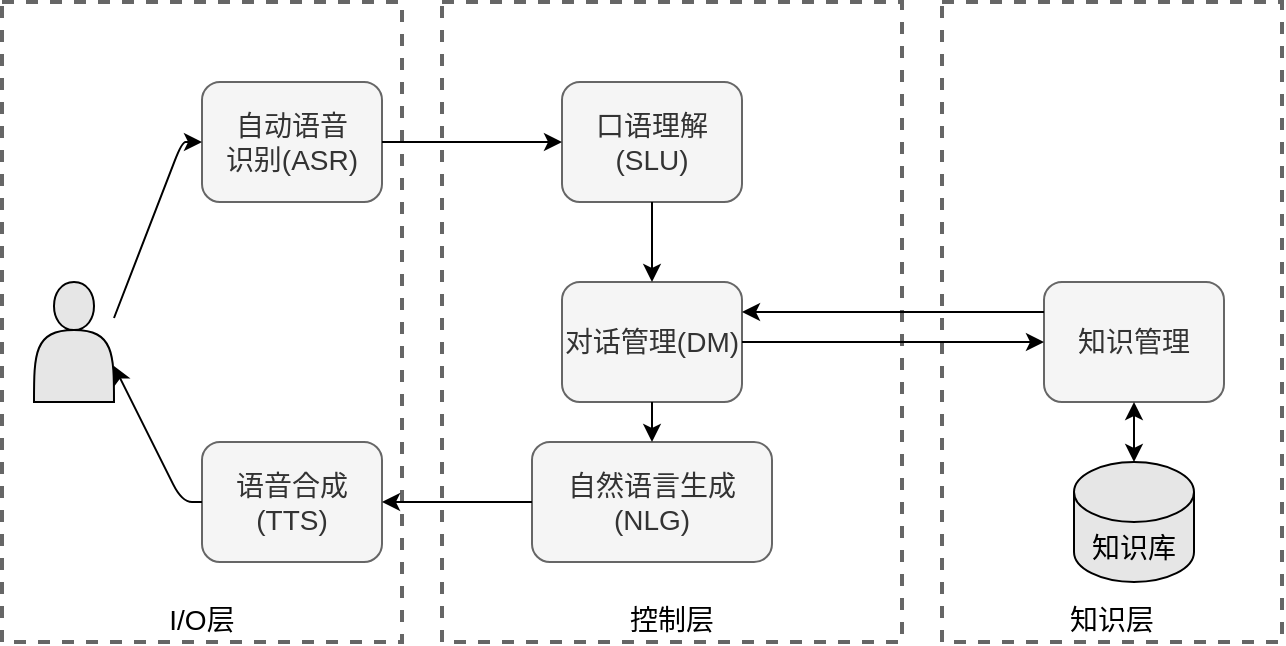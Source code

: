 <mxGraphModel dx="663" dy="663" grid="1" gridSize="10" guides="1" tooltips="1" connect="1" arrows="1" fold="1" page="1" pageScale="1" pageWidth="827" pageHeight="1169" math="0" shadow="0"><root><mxCell id="0"/><mxCell id="1" parent="0"/><mxCell id="io_layer" value="I/O层" style="rounded=0;whiteSpace=wrap;html=1;fillColor=none;dashed=1;strokeWidth=2;strokeColor=#666666;verticalAlign=bottom;fontSize=14;" parent="1" vertex="1"><mxGeometry x="120" y="120" width="200" height="320" as="geometry"/></mxCell><mxCell id="control_layer" value="控制层" style="rounded=0;whiteSpace=wrap;html=1;fillColor=none;dashed=1;strokeWidth=2;strokeColor=#666666;verticalAlign=bottom;fontSize=14;" parent="1" vertex="1"><mxGeometry x="340" y="120" width="230" height="320" as="geometry"/></mxCell><mxCell id="knowledge_layer" value="知识层" style="rounded=0;whiteSpace=wrap;html=1;fillColor=none;dashed=1;strokeWidth=2;strokeColor=#666666;verticalAlign=bottom;fontSize=14;" parent="1" vertex="1"><mxGeometry x="590" y="120" width="170" height="320" as="geometry"/></mxCell><mxCell id="user_icon" value="" style="shape=actor;whiteSpace=wrap;html=1;fillColor=#E6E6E6;strokeColor=#000000;fontSize=14;" parent="1" vertex="1"><mxGeometry x="136" y="260" width="40" height="60" as="geometry"/></mxCell><mxCell id="asr" value="自动语音&lt;br&gt;识别(ASR)" style="rounded=1;whiteSpace=wrap;html=1;fillColor=#f5f5f5;strokeColor=#666666;fontSize=14;align=center;glass=0;shadow=0;fontColor=#333333;" parent="1" vertex="1"><mxGeometry x="220" y="160" width="90" height="60" as="geometry"/></mxCell><mxCell id="tts" value="语音合成(TTS)" style="rounded=1;whiteSpace=wrap;html=1;fillColor=#f5f5f5;strokeColor=#666666;fontSize=14;align=center;glass=0;shadow=0;fontColor=#333333;" parent="1" vertex="1"><mxGeometry x="220" y="340" width="90" height="60" as="geometry"/></mxCell><mxCell id="slu" value="口语理解(SLU)" style="rounded=1;whiteSpace=wrap;html=1;fillColor=#f5f5f5;strokeColor=#666666;fontSize=14;align=center;glass=0;shadow=0;fontColor=#333333;" parent="1" vertex="1"><mxGeometry x="400" y="160" width="90" height="60" as="geometry"/></mxCell><mxCell id="dm" value="对话管理(DM)" style="rounded=1;whiteSpace=wrap;html=1;fillColor=#f5f5f5;strokeColor=#666666;fontSize=14;align=center;glass=0;shadow=0;fontColor=#333333;" parent="1" vertex="1"><mxGeometry x="400" y="260" width="90" height="60" as="geometry"/></mxCell><mxCell id="nlg" value="自然语言生成(NLG)" style="rounded=1;whiteSpace=wrap;html=1;fillColor=#f5f5f5;strokeColor=#666666;fontSize=14;align=center;glass=0;shadow=0;fontColor=#333333;" parent="1" vertex="1"><mxGeometry x="385" y="340" width="120" height="60" as="geometry"/></mxCell><mxCell id="km" value="知识管理" style="rounded=1;whiteSpace=wrap;html=1;fillColor=#f5f5f5;strokeColor=#666666;fontSize=14;align=center;glass=0;shadow=0;fontColor=#333333;" parent="1" vertex="1"><mxGeometry x="641" y="260" width="90" height="60" as="geometry"/></mxCell><mxCell id="kb" value="知识库" style="shape=cylinder3;whiteSpace=wrap;html=1;boundedLbl=1;backgroundOutline=1;size=15;fillColor=#E6E6E6;strokeColor=#000000;fontSize=14;align=center;" parent="1" vertex="1"><mxGeometry x="656" y="350" width="60" height="60" as="geometry"/></mxCell><mxCell id="user_to_asr" value="" style="endArrow=classic;html=1;rounded=1;exitX=1;exitY=0.3;exitDx=0;exitDy=0;entryX=0;entryY=0.5;entryDx=0;entryDy=0;strokeWidth=1;curved=0;" parent="1" source="user_icon" target="asr" edge="1"><mxGeometry width="50" height="50" relative="1" as="geometry"><mxPoint x="200" y="270" as="sourcePoint"/><mxPoint x="250" y="220" as="targetPoint"/><Array as="points"><mxPoint x="210" y="190"/></Array></mxGeometry></mxCell><mxCell id="asr_to_slu" value="" style="endArrow=classic;html=1;rounded=0;exitX=1;exitY=0.5;exitDx=0;exitDy=0;entryX=0;entryY=0.5;entryDx=0;entryDy=0;strokeWidth=1;" parent="1" source="asr" target="slu" edge="1"><mxGeometry width="50" height="50" relative="1" as="geometry"><mxPoint x="320" y="190" as="sourcePoint"/><mxPoint x="370" y="140" as="targetPoint"/></mxGeometry></mxCell><mxCell id="slu_to_dm" value="" style="endArrow=classic;html=1;rounded=0;exitX=0.5;exitY=1;exitDx=0;exitDy=0;entryX=0.5;entryY=0;entryDx=0;entryDy=0;strokeWidth=1;" parent="1" source="slu" target="dm" edge="1"><mxGeometry width="50" height="50" relative="1" as="geometry"><mxPoint x="410" y="240" as="sourcePoint"/><mxPoint x="460" y="190" as="targetPoint"/></mxGeometry></mxCell><mxCell id="dm_to_nlg" value="" style="endArrow=classic;html=1;rounded=0;exitX=0.5;exitY=1;exitDx=0;exitDy=0;entryX=0.5;entryY=0;entryDx=0;entryDy=0;strokeWidth=1;" parent="1" source="dm" target="nlg" edge="1"><mxGeometry width="50" height="50" relative="1" as="geometry"><mxPoint x="410" y="350" as="sourcePoint"/><mxPoint x="460" y="300" as="targetPoint"/></mxGeometry></mxCell><mxCell id="nlg_to_tts" value="" style="endArrow=classic;html=1;rounded=0;exitX=0;exitY=0.5;exitDx=0;exitDy=0;entryX=1;entryY=0.5;entryDx=0;entryDy=0;strokeWidth=1;" parent="1" source="nlg" target="tts" edge="1"><mxGeometry width="50" height="50" relative="1" as="geometry"><mxPoint x="350" y="400" as="sourcePoint"/><mxPoint x="400" y="350" as="targetPoint"/></mxGeometry></mxCell><mxCell id="tts_to_user" value="" style="endArrow=classic;html=1;rounded=1;exitX=0;exitY=0.5;exitDx=0;exitDy=0;entryX=1;entryY=0.7;entryDx=0;entryDy=0;strokeWidth=1;curved=0;" parent="1" source="tts" target="user_icon" edge="1"><mxGeometry width="50" height="50" relative="1" as="geometry"><mxPoint x="200" y="430" as="sourcePoint"/><mxPoint x="250" y="380" as="targetPoint"/><Array as="points"><mxPoint x="210" y="370"/></Array></mxGeometry></mxCell><mxCell id="dm_to_km" value="" style="endArrow=classic;html=1;rounded=0;exitX=1;exitY=0.5;exitDx=0;exitDy=0;entryX=0;entryY=0.5;entryDx=0;entryDy=0;strokeWidth=1;" parent="1" source="dm" target="km" edge="1"><mxGeometry width="50" height="50" relative="1" as="geometry"><mxPoint x="530" y="310" as="sourcePoint"/><mxPoint x="580" y="260" as="targetPoint"/></mxGeometry></mxCell><mxCell id="km_to_dm" value="" style="endArrow=classic;html=1;rounded=0;exitX=0;exitY=0.25;exitDx=0;exitDy=0;entryX=1;entryY=0.25;entryDx=0;entryDy=0;strokeWidth=1;" parent="1" source="km" target="dm" edge="1"><mxGeometry width="50" height="50" relative="1" as="geometry"><mxPoint x="650" y="240" as="sourcePoint"/><mxPoint x="700" y="190" as="targetPoint"/></mxGeometry></mxCell><mxCell id="km_to_kb" value="" style="endArrow=classic;startArrow=classic;html=1;rounded=0;exitX=0.5;exitY=1;exitDx=0;exitDy=0;entryX=0.5;entryY=0;entryDx=0;entryDy=0;strokeWidth=1;" parent="1" source="km" target="kb" edge="1"><mxGeometry width="50" height="50" relative="1" as="geometry"><mxPoint x="601" y="430" as="sourcePoint"/><mxPoint x="651" y="380" as="targetPoint"/></mxGeometry></mxCell></root></mxGraphModel>